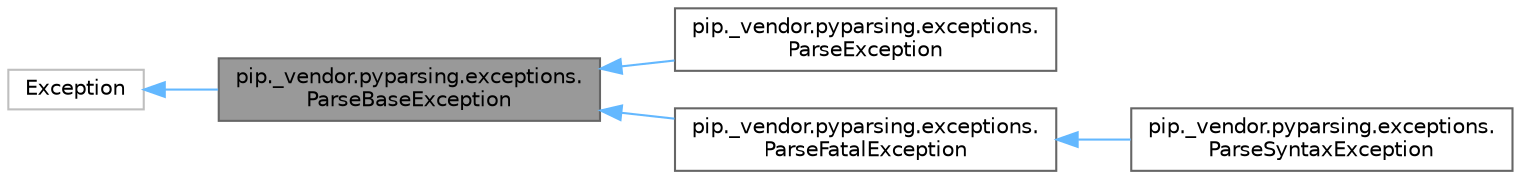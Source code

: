 digraph "pip._vendor.pyparsing.exceptions.ParseBaseException"
{
 // LATEX_PDF_SIZE
  bgcolor="transparent";
  edge [fontname=Helvetica,fontsize=10,labelfontname=Helvetica,labelfontsize=10];
  node [fontname=Helvetica,fontsize=10,shape=box,height=0.2,width=0.4];
  rankdir="LR";
  Node1 [id="Node000001",label="pip._vendor.pyparsing.exceptions.\lParseBaseException",height=0.2,width=0.4,color="gray40", fillcolor="grey60", style="filled", fontcolor="black",tooltip=" "];
  Node2 -> Node1 [id="edge5_Node000001_Node000002",dir="back",color="steelblue1",style="solid",tooltip=" "];
  Node2 [id="Node000002",label="Exception",height=0.2,width=0.4,color="grey75", fillcolor="white", style="filled",URL="$d4/d67/classException.html",tooltip=" "];
  Node1 -> Node3 [id="edge6_Node000001_Node000003",dir="back",color="steelblue1",style="solid",tooltip=" "];
  Node3 [id="Node000003",label="pip._vendor.pyparsing.exceptions.\lParseException",height=0.2,width=0.4,color="gray40", fillcolor="white", style="filled",URL="$de/ddb/classpip_1_1__vendor_1_1pyparsing_1_1exceptions_1_1ParseException.html",tooltip=" "];
  Node1 -> Node4 [id="edge7_Node000001_Node000004",dir="back",color="steelblue1",style="solid",tooltip=" "];
  Node4 [id="Node000004",label="pip._vendor.pyparsing.exceptions.\lParseFatalException",height=0.2,width=0.4,color="gray40", fillcolor="white", style="filled",URL="$d4/d1b/classpip_1_1__vendor_1_1pyparsing_1_1exceptions_1_1ParseFatalException.html",tooltip=" "];
  Node4 -> Node5 [id="edge8_Node000004_Node000005",dir="back",color="steelblue1",style="solid",tooltip=" "];
  Node5 [id="Node000005",label="pip._vendor.pyparsing.exceptions.\lParseSyntaxException",height=0.2,width=0.4,color="gray40", fillcolor="white", style="filled",URL="$d2/d77/classpip_1_1__vendor_1_1pyparsing_1_1exceptions_1_1ParseSyntaxException.html",tooltip=" "];
}

